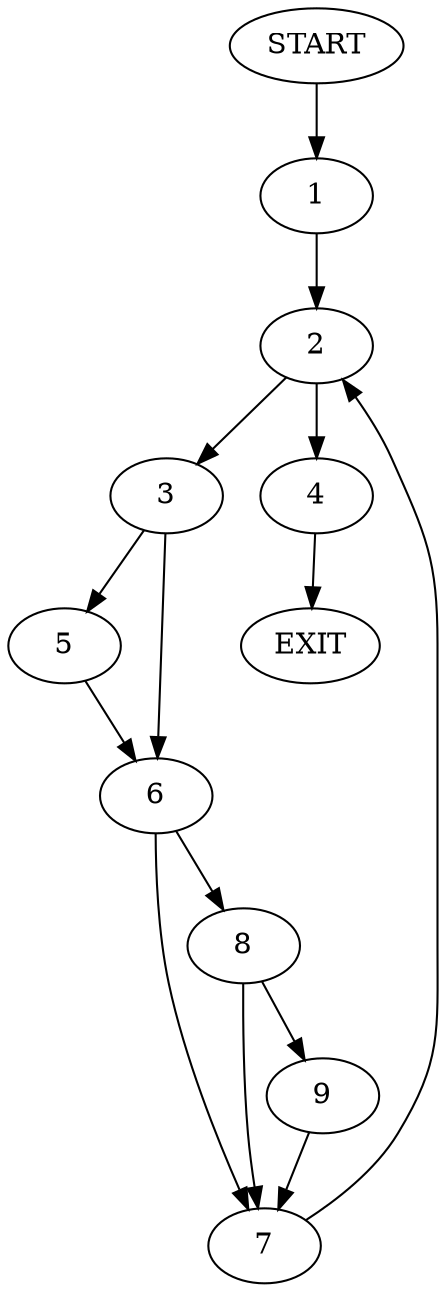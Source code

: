 digraph {
0 [label="START"]
10 [label="EXIT"]
0 -> 1
1 -> 2
2 -> 3
2 -> 4
3 -> 5
3 -> 6
4 -> 10
5 -> 6
6 -> 7
6 -> 8
7 -> 2
8 -> 9
8 -> 7
9 -> 7
}

